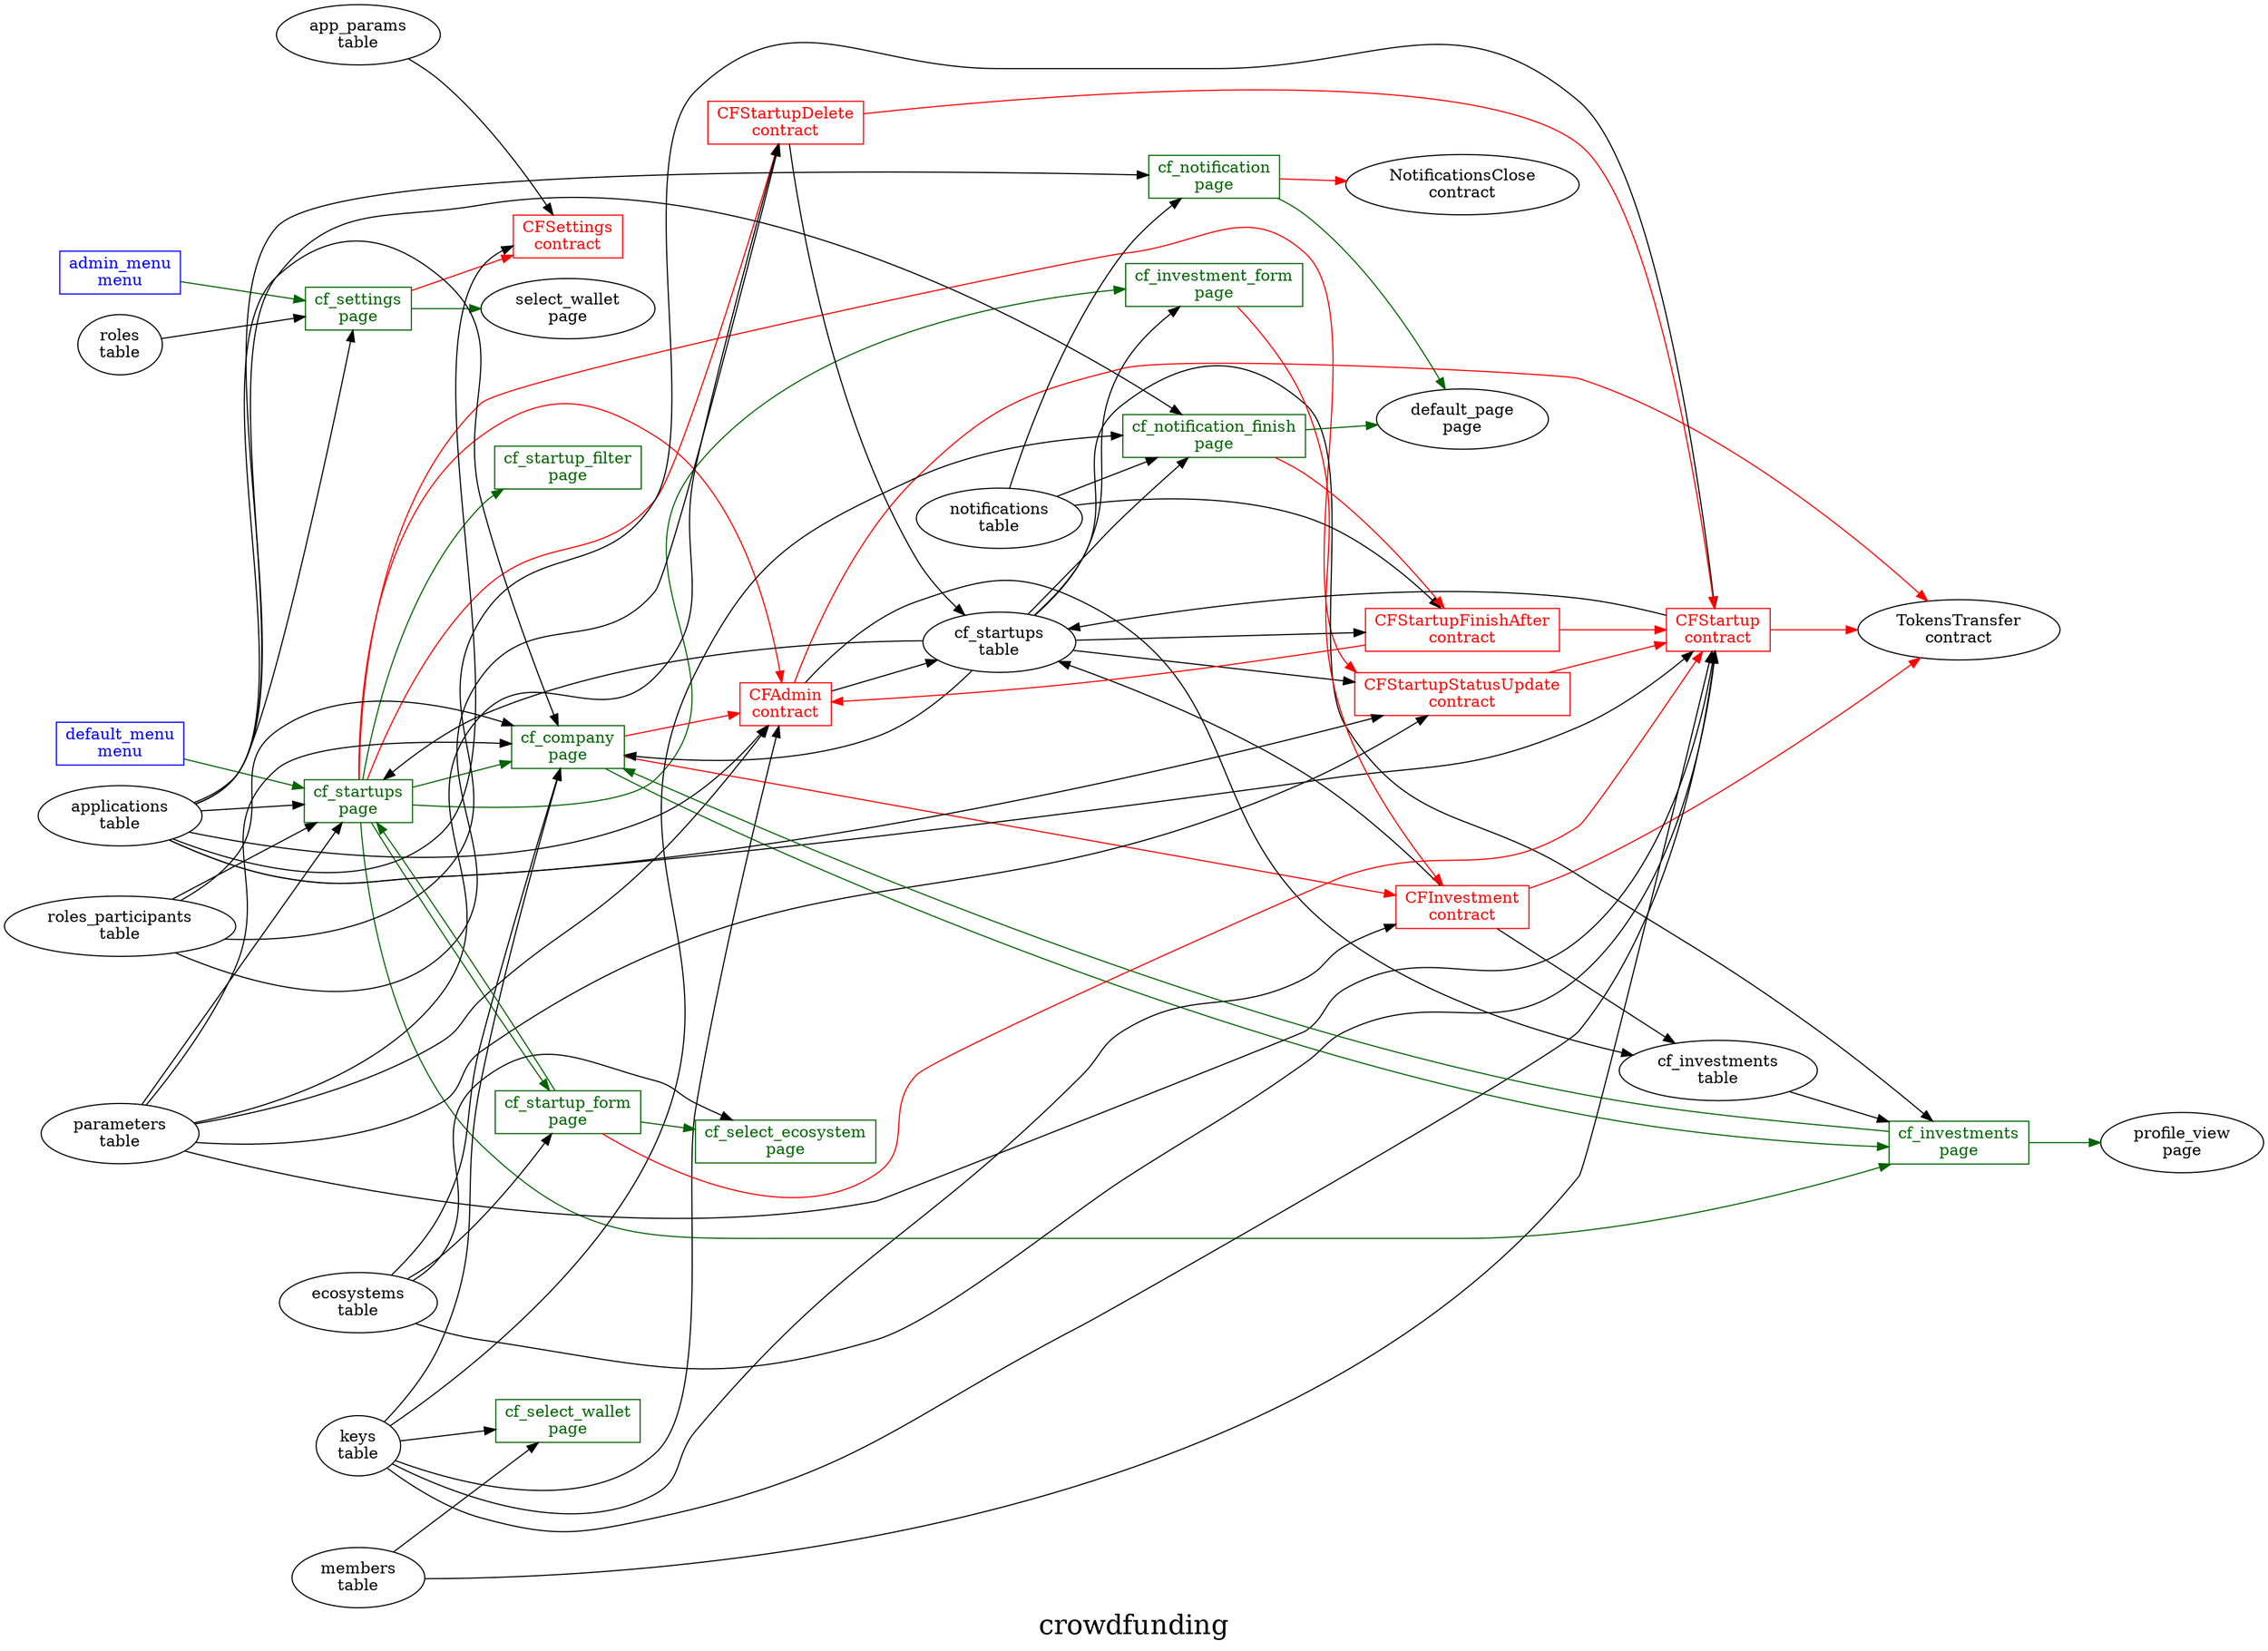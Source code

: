 digraph G {

  fontsize="24";
  label="crowdfunding";
  nojustify=true;
  ordering=out;
  rankdir=LR;
  size="30";

"admin_menu\nmenu" -> "cf_settings\npage"  [ color=darkgreen ]
"admin_menu\nmenu" [color=blue, fontcolor=blue, group=menus, shape=record];
"default_menu\nmenu" -> "cf_startups\npage"  [ color=darkgreen ]
"default_menu\nmenu" [color=blue, fontcolor=blue, group=menus, shape=record];
"cf_company\npage" -> "CFAdmin\ncontract"  [ color=red ]
"cf_company\npage" -> "CFInvestment\ncontract"  [ color=red ]
"applications\ntable" -> "cf_company\npage"
"cf_startups\ntable" -> "cf_company\npage"
"parameters\ntable" -> "cf_company\npage"
"roles_participants\ntable" -> "cf_company\npage"
"keys\ntable" -> "cf_company\npage"
"ecosystems\ntable" -> "cf_company\npage"
"cf_company\npage" -> "cf_investments\npage"  [ color=darkgreen ]
"cf_company\npage" [color=darkgreen, fontcolor=darkgreen, group=pages, shape=record];
"cf_investment_form\npage" -> "CFInvestment\ncontract"  [ color=red ]
"cf_startups\ntable" -> "cf_investment_form\npage"
"cf_investment_form\npage" [color=darkgreen, fontcolor=darkgreen, group=pages, shape=record];
"cf_startups\ntable" -> "cf_investments\npage"
"cf_investments\ntable" -> "cf_investments\npage"
"cf_investments\npage" -> "profile_view\npage"  [ color=darkgreen ]
"cf_investments\npage" -> "cf_company\npage"  [ color=darkgreen ]
"cf_investments\npage" [color=darkgreen, fontcolor=darkgreen, group=pages, shape=record];
"cf_notification\npage" -> "NotificationsClose\ncontract"  [ color=red ]
"CFStartup\ncontract" -> "TokensTransfer\ncontract"  [ color=red ]
"CFAdmin\ncontract" -> "TokensTransfer\ncontract"  [ color=red ]
"CFInvestment\ncontract" -> "TokensTransfer\ncontract"  [ color=red ]
"applications\ntable" -> "cf_notification\npage"
"notifications\ntable" -> "cf_notification\npage"
"cf_notification\npage" -> "default_page\npage"  [ color=darkgreen ]
"cf_notification\npage" [color=darkgreen, fontcolor=darkgreen, group=pages, shape=record];
"cf_notification_finish\npage" -> "CFStartupFinishAfter\ncontract"  [ color=red ]
"applications\ntable" -> "cf_notification_finish\npage"
"notifications\ntable" -> "cf_notification_finish\npage"
"cf_startups\ntable" -> "cf_notification_finish\npage"
"keys\ntable" -> "cf_notification_finish\npage"
"cf_notification_finish\npage" -> "default_page\npage"  [ color=darkgreen ]
"cf_notification_finish\npage" [color=darkgreen, fontcolor=darkgreen, group=pages, shape=record];
"ecosystems\ntable" -> "cf_select_ecosystem\npage"
"cf_select_ecosystem\npage" [color=darkgreen, fontcolor=darkgreen, group=pages, shape=record];
"keys\ntable" -> "cf_select_wallet\npage"
"members\ntable" -> "cf_select_wallet\npage"
"cf_select_wallet\npage" [color=darkgreen, fontcolor=darkgreen, group=pages, shape=record];
"cf_settings\npage" -> "CFSettings\ncontract"  [ color=red ]
"applications\ntable" -> "cf_settings\npage"
"roles\ntable" -> "cf_settings\npage"
"cf_settings\npage" -> "select_wallet\npage"  [ color=darkgreen ]
"cf_settings\npage" [color=darkgreen, fontcolor=darkgreen, group=pages, shape=record];
"cf_startup_filter\npage" [color=darkgreen, fontcolor=darkgreen, group=pages, shape=record];
"cf_startup_form\npage" -> "CFStartup\ncontract"  [ color=red ]
"ecosystems\ntable" -> "cf_startup_form\npage"
"cf_startup_form\npage" -> "cf_startups\npage"  [ color=darkgreen ]
"cf_startup_form\npage" -> "cf_select_ecosystem\npage"  [ color=darkgreen ]
"cf_startup_form\npage" [color=darkgreen, fontcolor=darkgreen, group=pages, shape=record];
"cf_startups\npage" -> "CFStartupStatusUpdate\ncontract"  [ color=red ]
"cf_startups\npage" -> "CFAdmin\ncontract"  [ color=red ]
"cf_startups\npage" -> "CFStartupDelete\ncontract"  [ color=red ]
"applications\ntable" -> "cf_startups\npage"
"cf_startups\ntable" -> "cf_startups\npage"
"parameters\ntable" -> "cf_startups\npage"
"roles_participants\ntable" -> "cf_startups\npage"
"cf_startups\npage" -> "cf_startup_filter\npage"  [ color=darkgreen ]
"cf_startups\npage" -> "cf_company\npage"  [ color=darkgreen ]
"cf_startups\npage" -> "cf_investment_form\npage"  [ color=darkgreen ]
"cf_startups\npage" -> "cf_startup_form\npage"  [ color=darkgreen ]
"cf_startups\npage" -> "cf_investments\npage"  [ color=darkgreen ]
"cf_startups\npage" [color=darkgreen, fontcolor=darkgreen, group=pages, shape=record];
"CFAdmin\ncontract" -> "cf_investments\ntable"  [ color="" ]
"CFAdmin\ncontract" -> "cf_startups\ntable"  [ color="" ]
"applications\ntable" -> "CFAdmin\ncontract"
"parameters\ntable" -> "CFAdmin\ncontract"
"keys\ntable" -> "CFAdmin\ncontract"
"CFAdmin\ncontract" [color=red, fontcolor=red, group=contracts, shape=record];
"CFInvestment\ncontract" -> "cf_startups\ntable"  [ color="" ]
"CFInvestment\ncontract" -> "cf_investments\ntable"  [ color="" ]
"keys\ntable" -> "CFInvestment\ncontract"
"CFInvestment\ncontract" [color=red, fontcolor=red, group=contracts, shape=record];
"applications\ntable" -> "CFSettings\ncontract"
"app_params\ntable" -> "CFSettings\ncontract"
"CFSettings\ncontract" [color=red, fontcolor=red, group=contracts, shape=record];
"CFStartup\ncontract" -> "cf_startups\ntable"  [ color="" ]
"parameters\ntable" -> "CFStartup\ncontract"
"roles_participants\ntable" -> "CFStartup\ncontract"
"keys\ntable" -> "CFStartup\ncontract"
"ecosystems\ntable" -> "CFStartup\ncontract"
"applications\ntable" -> "CFStartup\ncontract"
"members\ntable" -> "CFStartup\ncontract"
"CFStartup\ncontract" [color=red, fontcolor=red, group=contracts, shape=record];
"CFStartupDelete\ncontract" -> "CFStartup\ncontract"  [ color=red ]
"CFStartupDelete\ncontract" -> "cf_startups\ntable"  [ color="" ]
"parameters\ntable" -> "CFStartupDelete\ncontract"
"roles_participants\ntable" -> "CFStartupDelete\ncontract"
"CFStartupDelete\ncontract" [color=red, fontcolor=red, group=contracts, shape=record];
"CFStartupFinishAfter\ncontract" -> "CFAdmin\ncontract"  [ color=red ]
"CFStartupFinishAfter\ncontract" -> "CFStartup\ncontract"  [ color=red ]
"notifications\ntable" -> "CFStartupFinishAfter\ncontract"
"cf_startups\ntable" -> "CFStartupFinishAfter\ncontract"
"CFStartupFinishAfter\ncontract" [color=red, fontcolor=red, group=contracts, shape=record];
"CFStartupStatusUpdate\ncontract" -> "CFStartup\ncontract"  [ color=red ]
"parameters\ntable" -> "CFStartupStatusUpdate\ncontract"
"cf_startups\ntable" -> "CFStartupStatusUpdate\ncontract"
"applications\ntable" -> "CFStartupStatusUpdate\ncontract"
"CFStartupStatusUpdate\ncontract" [color=red, fontcolor=red, group=contracts, shape=record];
"cf_investments\ntable" [color="", fontcolor="", group=tables, shape=""];
"cf_startups\ntable" [color="", fontcolor="", group=tables, shape=""];
}
